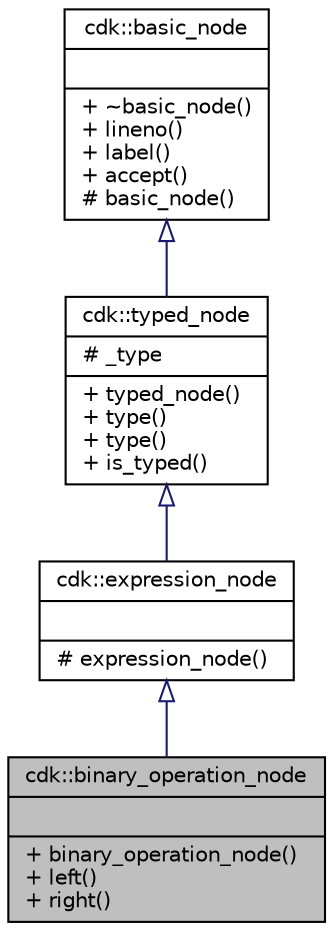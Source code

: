 digraph "cdk::binary_operation_node"
{
 // LATEX_PDF_SIZE
  edge [fontname="Helvetica",fontsize="10",labelfontname="Helvetica",labelfontsize="10"];
  node [fontname="Helvetica",fontsize="10",shape=record];
  Node1 [label="{cdk::binary_operation_node\n||+ binary_operation_node()\l+ left()\l+ right()\l}",height=0.2,width=0.4,color="black", fillcolor="grey75", style="filled", fontcolor="black",tooltip=" "];
  Node2 -> Node1 [dir="back",color="midnightblue",fontsize="10",style="solid",arrowtail="onormal",fontname="Helvetica"];
  Node2 [label="{cdk::expression_node\n||# expression_node()\l}",height=0.2,width=0.4,color="black", fillcolor="white", style="filled",URL="$classcdk_1_1expression__node.html",tooltip=" "];
  Node3 -> Node2 [dir="back",color="midnightblue",fontsize="10",style="solid",arrowtail="onormal",fontname="Helvetica"];
  Node3 [label="{cdk::typed_node\n|# _type\l|+ typed_node()\l+ type()\l+ type()\l+ is_typed()\l}",height=0.2,width=0.4,color="black", fillcolor="white", style="filled",URL="$classcdk_1_1typed__node.html",tooltip=" "];
  Node4 -> Node3 [dir="back",color="midnightblue",fontsize="10",style="solid",arrowtail="onormal",fontname="Helvetica"];
  Node4 [label="{cdk::basic_node\n||+ ~basic_node()\l+ lineno()\l+ label()\l+ accept()\l# basic_node()\l}",height=0.2,width=0.4,color="black", fillcolor="white", style="filled",URL="$classcdk_1_1basic__node.html",tooltip=" "];
}
